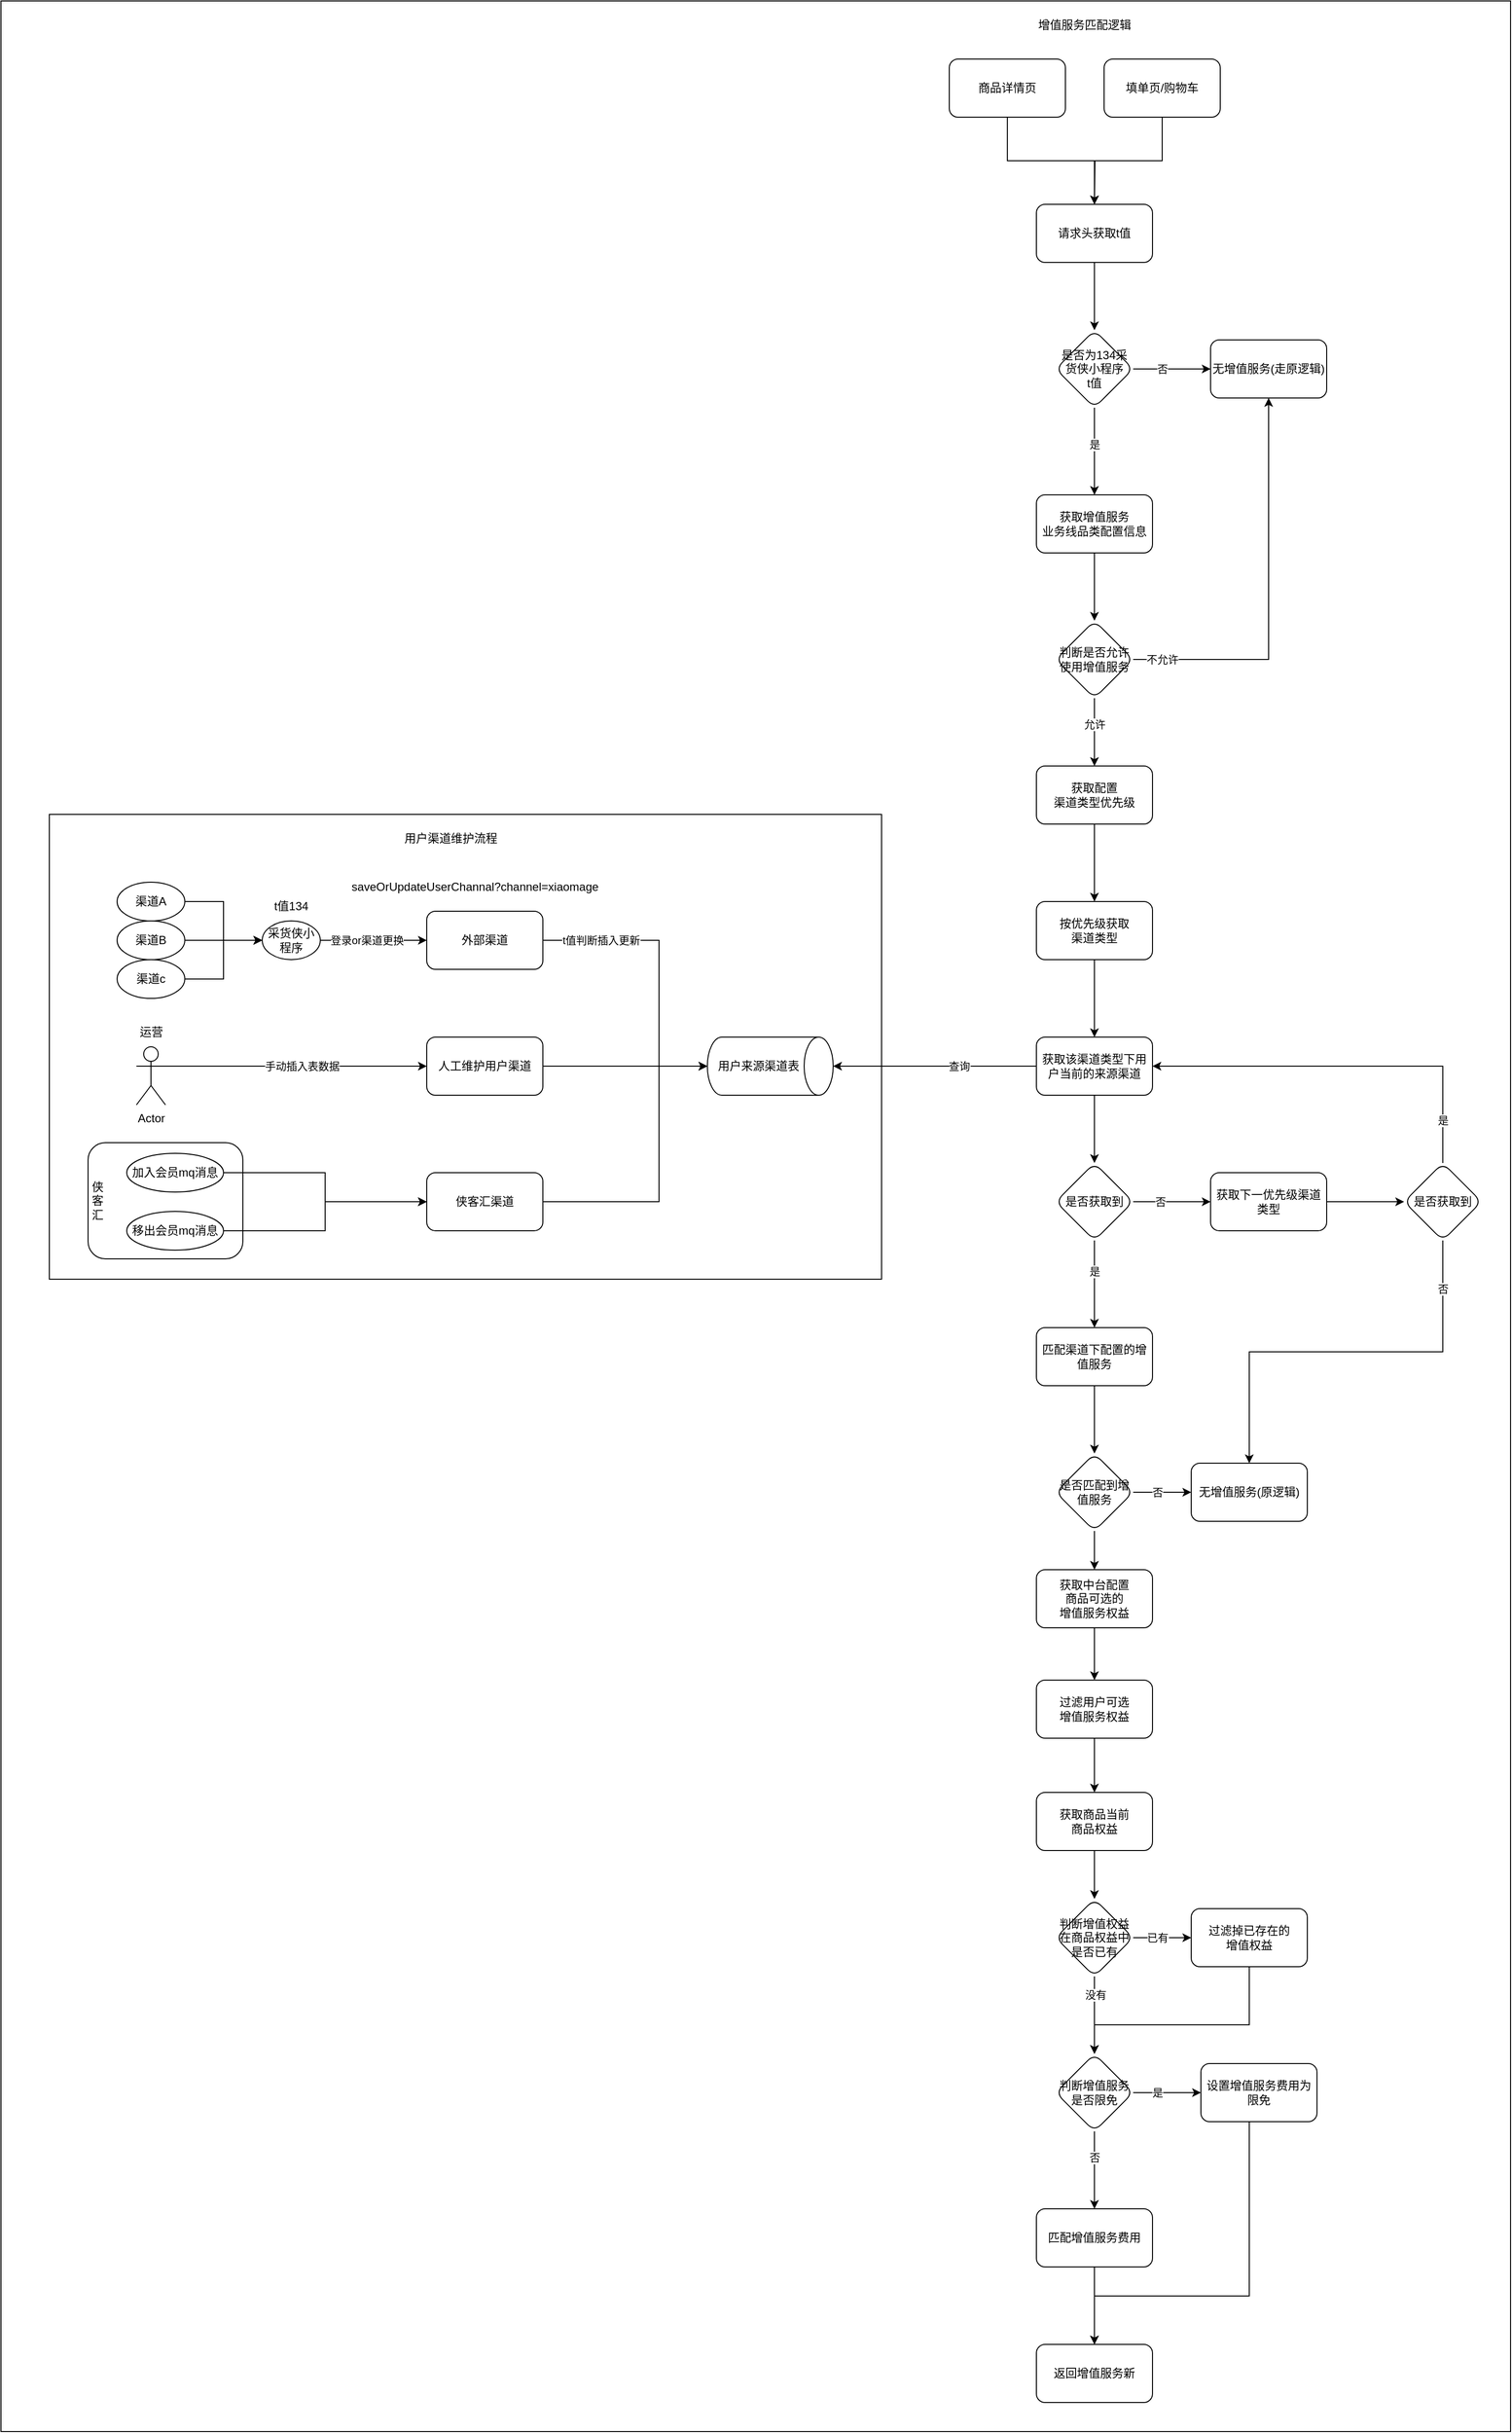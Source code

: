 <mxfile version="24.7.16" pages="6">
  <diagram name="第 1 页" id="3AgY2aNRfctnJvS1CVNh">
    <mxGraphModel dx="2501" dy="1915" grid="1" gridSize="10" guides="1" tooltips="1" connect="1" arrows="1" fold="1" page="1" pageScale="1" pageWidth="827" pageHeight="1169" math="0" shadow="0">
      <root>
        <mxCell id="0" />
        <mxCell id="1" parent="0" />
        <mxCell id="vKRomBowjHAejYxLfO7B-1" value="" style="rounded=0;whiteSpace=wrap;html=1;" parent="1" vertex="1">
          <mxGeometry x="-800" y="-40" width="1560" height="2510" as="geometry" />
        </mxCell>
        <mxCell id="splcTxUmeya46Ga6lUND-111" value="" style="rounded=0;whiteSpace=wrap;html=1;" parent="1" vertex="1">
          <mxGeometry x="-750" y="800" width="860" height="480" as="geometry" />
        </mxCell>
        <mxCell id="splcTxUmeya46Ga6lUND-107" value="" style="rounded=1;whiteSpace=wrap;html=1;" parent="1" vertex="1">
          <mxGeometry x="-710" y="1139" width="160" height="120" as="geometry" />
        </mxCell>
        <mxCell id="splcTxUmeya46Ga6lUND-1" value="增值服务匹配逻辑" style="text;html=1;align=center;verticalAlign=middle;whiteSpace=wrap;rounded=0;" parent="1" vertex="1">
          <mxGeometry x="260" y="-30" width="120" height="30" as="geometry" />
        </mxCell>
        <mxCell id="splcTxUmeya46Ga6lUND-4" value="" style="edgeStyle=orthogonalEdgeStyle;rounded=0;orthogonalLoop=1;jettySize=auto;html=1;" parent="1" source="splcTxUmeya46Ga6lUND-2" target="splcTxUmeya46Ga6lUND-3" edge="1">
          <mxGeometry relative="1" as="geometry" />
        </mxCell>
        <mxCell id="splcTxUmeya46Ga6lUND-2" value="请求头获取t值" style="rounded=1;whiteSpace=wrap;html=1;" parent="1" vertex="1">
          <mxGeometry x="270" y="170" width="120" height="60" as="geometry" />
        </mxCell>
        <mxCell id="splcTxUmeya46Ga6lUND-6" value="" style="edgeStyle=orthogonalEdgeStyle;rounded=0;orthogonalLoop=1;jettySize=auto;html=1;" parent="1" source="splcTxUmeya46Ga6lUND-3" target="splcTxUmeya46Ga6lUND-5" edge="1">
          <mxGeometry relative="1" as="geometry" />
        </mxCell>
        <mxCell id="splcTxUmeya46Ga6lUND-11" value="否" style="edgeLabel;html=1;align=center;verticalAlign=middle;resizable=0;points=[];" parent="splcTxUmeya46Ga6lUND-6" vertex="1" connectable="0">
          <mxGeometry x="-0.025" y="1" relative="1" as="geometry">
            <mxPoint x="-9" y="1" as="offset" />
          </mxGeometry>
        </mxCell>
        <mxCell id="splcTxUmeya46Ga6lUND-8" value="" style="edgeStyle=orthogonalEdgeStyle;rounded=0;orthogonalLoop=1;jettySize=auto;html=1;" parent="1" source="splcTxUmeya46Ga6lUND-3" target="splcTxUmeya46Ga6lUND-7" edge="1">
          <mxGeometry relative="1" as="geometry" />
        </mxCell>
        <mxCell id="splcTxUmeya46Ga6lUND-12" value="是" style="edgeLabel;html=1;align=center;verticalAlign=middle;resizable=0;points=[];" parent="splcTxUmeya46Ga6lUND-8" vertex="1" connectable="0">
          <mxGeometry x="-0.156" y="2" relative="1" as="geometry">
            <mxPoint x="-2" as="offset" />
          </mxGeometry>
        </mxCell>
        <mxCell id="splcTxUmeya46Ga6lUND-3" value="是否为134采货侠小程序&lt;div&gt;t值&lt;/div&gt;" style="rhombus;whiteSpace=wrap;html=1;rounded=1;" parent="1" vertex="1">
          <mxGeometry x="290" y="300" width="80" height="80" as="geometry" />
        </mxCell>
        <mxCell id="splcTxUmeya46Ga6lUND-5" value="无增值服务(走原逻辑)" style="whiteSpace=wrap;html=1;rounded=1;" parent="1" vertex="1">
          <mxGeometry x="450" y="310" width="120" height="60" as="geometry" />
        </mxCell>
        <mxCell id="splcTxUmeya46Ga6lUND-10" value="" style="edgeStyle=orthogonalEdgeStyle;rounded=0;orthogonalLoop=1;jettySize=auto;html=1;" parent="1" source="splcTxUmeya46Ga6lUND-7" target="splcTxUmeya46Ga6lUND-9" edge="1">
          <mxGeometry relative="1" as="geometry" />
        </mxCell>
        <mxCell id="splcTxUmeya46Ga6lUND-7" value="获取增值服务&lt;div&gt;业务线品类配置信息&lt;/div&gt;" style="whiteSpace=wrap;html=1;rounded=1;" parent="1" vertex="1">
          <mxGeometry x="270" y="470" width="120" height="60" as="geometry" />
        </mxCell>
        <mxCell id="splcTxUmeya46Ga6lUND-14" value="" style="edgeStyle=orthogonalEdgeStyle;rounded=0;orthogonalLoop=1;jettySize=auto;html=1;entryX=0.5;entryY=1;entryDx=0;entryDy=0;" parent="1" source="splcTxUmeya46Ga6lUND-9" target="splcTxUmeya46Ga6lUND-5" edge="1">
          <mxGeometry relative="1" as="geometry">
            <mxPoint x="430" y="640" as="targetPoint" />
          </mxGeometry>
        </mxCell>
        <mxCell id="splcTxUmeya46Ga6lUND-17" value="不允许" style="edgeLabel;html=1;align=center;verticalAlign=middle;resizable=0;points=[];" parent="splcTxUmeya46Ga6lUND-14" vertex="1" connectable="0">
          <mxGeometry x="-0.771" y="4" relative="1" as="geometry">
            <mxPoint x="-17" y="4" as="offset" />
          </mxGeometry>
        </mxCell>
        <mxCell id="splcTxUmeya46Ga6lUND-16" value="" style="edgeStyle=orthogonalEdgeStyle;rounded=0;orthogonalLoop=1;jettySize=auto;html=1;" parent="1" source="splcTxUmeya46Ga6lUND-9" target="splcTxUmeya46Ga6lUND-15" edge="1">
          <mxGeometry relative="1" as="geometry" />
        </mxCell>
        <mxCell id="splcTxUmeya46Ga6lUND-117" value="允许" style="edgeLabel;html=1;align=center;verticalAlign=middle;resizable=0;points=[];" parent="splcTxUmeya46Ga6lUND-16" vertex="1" connectable="0">
          <mxGeometry x="-0.229" y="-3" relative="1" as="geometry">
            <mxPoint x="3" as="offset" />
          </mxGeometry>
        </mxCell>
        <mxCell id="splcTxUmeya46Ga6lUND-9" value="判断是否允许使用增值服务" style="rhombus;whiteSpace=wrap;html=1;rounded=1;" parent="1" vertex="1">
          <mxGeometry x="290" y="600" width="80" height="80" as="geometry" />
        </mxCell>
        <mxCell id="splcTxUmeya46Ga6lUND-20" value="" style="edgeStyle=orthogonalEdgeStyle;rounded=0;orthogonalLoop=1;jettySize=auto;html=1;" parent="1" source="splcTxUmeya46Ga6lUND-15" target="splcTxUmeya46Ga6lUND-19" edge="1">
          <mxGeometry relative="1" as="geometry" />
        </mxCell>
        <mxCell id="splcTxUmeya46Ga6lUND-15" value="获取配置&lt;div&gt;渠道类型优先级&lt;/div&gt;" style="whiteSpace=wrap;html=1;rounded=1;" parent="1" vertex="1">
          <mxGeometry x="270" y="750" width="120" height="60" as="geometry" />
        </mxCell>
        <mxCell id="splcTxUmeya46Ga6lUND-22" value="" style="edgeStyle=orthogonalEdgeStyle;rounded=0;orthogonalLoop=1;jettySize=auto;html=1;" parent="1" source="splcTxUmeya46Ga6lUND-19" target="splcTxUmeya46Ga6lUND-21" edge="1">
          <mxGeometry relative="1" as="geometry" />
        </mxCell>
        <mxCell id="splcTxUmeya46Ga6lUND-19" value="按优先级获取&lt;div&gt;渠道类型&lt;/div&gt;" style="whiteSpace=wrap;html=1;rounded=1;" parent="1" vertex="1">
          <mxGeometry x="270" y="890" width="120" height="60" as="geometry" />
        </mxCell>
        <mxCell id="splcTxUmeya46Ga6lUND-24" value="" style="edgeStyle=orthogonalEdgeStyle;rounded=0;orthogonalLoop=1;jettySize=auto;html=1;" parent="1" source="splcTxUmeya46Ga6lUND-21" target="splcTxUmeya46Ga6lUND-23" edge="1">
          <mxGeometry relative="1" as="geometry" />
        </mxCell>
        <mxCell id="splcTxUmeya46Ga6lUND-21" value="获取该渠道类型下用户当前的来源渠道" style="whiteSpace=wrap;html=1;rounded=1;" parent="1" vertex="1">
          <mxGeometry x="270" y="1030" width="120" height="60" as="geometry" />
        </mxCell>
        <mxCell id="splcTxUmeya46Ga6lUND-26" value="" style="edgeStyle=orthogonalEdgeStyle;rounded=0;orthogonalLoop=1;jettySize=auto;html=1;" parent="1" source="splcTxUmeya46Ga6lUND-23" target="splcTxUmeya46Ga6lUND-25" edge="1">
          <mxGeometry relative="1" as="geometry" />
        </mxCell>
        <mxCell id="splcTxUmeya46Ga6lUND-39" value="否" style="edgeLabel;html=1;align=center;verticalAlign=middle;resizable=0;points=[];" parent="splcTxUmeya46Ga6lUND-26" vertex="1" connectable="0">
          <mxGeometry x="-0.233" y="-2" relative="1" as="geometry">
            <mxPoint x="-3" y="-2" as="offset" />
          </mxGeometry>
        </mxCell>
        <mxCell id="splcTxUmeya46Ga6lUND-29" value="" style="edgeStyle=orthogonalEdgeStyle;rounded=0;orthogonalLoop=1;jettySize=auto;html=1;" parent="1" source="splcTxUmeya46Ga6lUND-23" target="splcTxUmeya46Ga6lUND-28" edge="1">
          <mxGeometry relative="1" as="geometry" />
        </mxCell>
        <mxCell id="splcTxUmeya46Ga6lUND-40" value="是" style="edgeLabel;html=1;align=center;verticalAlign=middle;resizable=0;points=[];" parent="splcTxUmeya46Ga6lUND-29" vertex="1" connectable="0">
          <mxGeometry x="-0.289" relative="1" as="geometry">
            <mxPoint as="offset" />
          </mxGeometry>
        </mxCell>
        <mxCell id="splcTxUmeya46Ga6lUND-23" value="是否获取到" style="rhombus;whiteSpace=wrap;html=1;rounded=1;" parent="1" vertex="1">
          <mxGeometry x="290" y="1160" width="80" height="80" as="geometry" />
        </mxCell>
        <mxCell id="splcTxUmeya46Ga6lUND-71" value="" style="edgeStyle=orthogonalEdgeStyle;rounded=0;orthogonalLoop=1;jettySize=auto;html=1;" parent="1" source="splcTxUmeya46Ga6lUND-25" target="splcTxUmeya46Ga6lUND-70" edge="1">
          <mxGeometry relative="1" as="geometry" />
        </mxCell>
        <mxCell id="splcTxUmeya46Ga6lUND-25" value="获取下一优先级渠道类型" style="whiteSpace=wrap;html=1;rounded=1;" parent="1" vertex="1">
          <mxGeometry x="450" y="1170" width="120" height="60" as="geometry" />
        </mxCell>
        <mxCell id="splcTxUmeya46Ga6lUND-33" value="" style="edgeStyle=orthogonalEdgeStyle;rounded=0;orthogonalLoop=1;jettySize=auto;html=1;" parent="1" source="splcTxUmeya46Ga6lUND-28" target="splcTxUmeya46Ga6lUND-32" edge="1">
          <mxGeometry relative="1" as="geometry" />
        </mxCell>
        <mxCell id="splcTxUmeya46Ga6lUND-28" value="匹配渠道下配置的增值服务" style="whiteSpace=wrap;html=1;rounded=1;" parent="1" vertex="1">
          <mxGeometry x="270" y="1330" width="120" height="60" as="geometry" />
        </mxCell>
        <mxCell id="splcTxUmeya46Ga6lUND-36" value="" style="edgeStyle=orthogonalEdgeStyle;rounded=0;orthogonalLoop=1;jettySize=auto;html=1;" parent="1" source="splcTxUmeya46Ga6lUND-32" target="splcTxUmeya46Ga6lUND-35" edge="1">
          <mxGeometry relative="1" as="geometry" />
        </mxCell>
        <mxCell id="splcTxUmeya46Ga6lUND-41" value="否" style="edgeLabel;html=1;align=center;verticalAlign=middle;resizable=0;points=[];" parent="splcTxUmeya46Ga6lUND-36" vertex="1" connectable="0">
          <mxGeometry x="-0.067" relative="1" as="geometry">
            <mxPoint x="-3" as="offset" />
          </mxGeometry>
        </mxCell>
        <mxCell id="8Oh3HsnmJOhp6p4hlj3B-2" value="" style="edgeStyle=orthogonalEdgeStyle;rounded=0;orthogonalLoop=1;jettySize=auto;html=1;" edge="1" parent="1" source="splcTxUmeya46Ga6lUND-32" target="8Oh3HsnmJOhp6p4hlj3B-1">
          <mxGeometry relative="1" as="geometry" />
        </mxCell>
        <mxCell id="splcTxUmeya46Ga6lUND-32" value="是否匹配到增值服务" style="rhombus;whiteSpace=wrap;html=1;rounded=1;" parent="1" vertex="1">
          <mxGeometry x="290" y="1460" width="80" height="80" as="geometry" />
        </mxCell>
        <mxCell id="splcTxUmeya46Ga6lUND-35" value="无增值服务(原逻辑)" style="whiteSpace=wrap;html=1;rounded=1;" parent="1" vertex="1">
          <mxGeometry x="430" y="1470" width="120" height="60" as="geometry" />
        </mxCell>
        <mxCell id="splcTxUmeya46Ga6lUND-72" style="edgeStyle=orthogonalEdgeStyle;rounded=0;orthogonalLoop=1;jettySize=auto;html=1;exitX=0.5;exitY=0;exitDx=0;exitDy=0;entryX=1;entryY=0.5;entryDx=0;entryDy=0;" parent="1" source="splcTxUmeya46Ga6lUND-70" target="splcTxUmeya46Ga6lUND-21" edge="1">
          <mxGeometry relative="1" as="geometry" />
        </mxCell>
        <mxCell id="splcTxUmeya46Ga6lUND-74" value="是" style="edgeLabel;html=1;align=center;verticalAlign=middle;resizable=0;points=[];" parent="splcTxUmeya46Ga6lUND-72" vertex="1" connectable="0">
          <mxGeometry x="-0.78" y="1" relative="1" as="geometry">
            <mxPoint x="1" as="offset" />
          </mxGeometry>
        </mxCell>
        <mxCell id="splcTxUmeya46Ga6lUND-73" style="edgeStyle=orthogonalEdgeStyle;rounded=0;orthogonalLoop=1;jettySize=auto;html=1;exitX=0.5;exitY=1;exitDx=0;exitDy=0;entryX=0.5;entryY=0;entryDx=0;entryDy=0;" parent="1" source="splcTxUmeya46Ga6lUND-70" target="splcTxUmeya46Ga6lUND-35" edge="1">
          <mxGeometry relative="1" as="geometry" />
        </mxCell>
        <mxCell id="splcTxUmeya46Ga6lUND-75" value="否" style="edgeLabel;html=1;align=center;verticalAlign=middle;resizable=0;points=[];" parent="splcTxUmeya46Ga6lUND-73" vertex="1" connectable="0">
          <mxGeometry x="-0.744" relative="1" as="geometry">
            <mxPoint y="-5" as="offset" />
          </mxGeometry>
        </mxCell>
        <mxCell id="splcTxUmeya46Ga6lUND-70" value="是否获取到" style="rhombus;whiteSpace=wrap;html=1;rounded=1;" parent="1" vertex="1">
          <mxGeometry x="650" y="1160" width="80" height="80" as="geometry" />
        </mxCell>
        <mxCell id="splcTxUmeya46Ga6lUND-83" style="edgeStyle=orthogonalEdgeStyle;rounded=0;orthogonalLoop=1;jettySize=auto;html=1;exitX=1;exitY=0.5;exitDx=0;exitDy=0;" parent="1" source="splcTxUmeya46Ga6lUND-78" target="splcTxUmeya46Ga6lUND-81" edge="1">
          <mxGeometry relative="1" as="geometry" />
        </mxCell>
        <mxCell id="splcTxUmeya46Ga6lUND-78" value="人工维护用户渠道" style="rounded=1;whiteSpace=wrap;html=1;" parent="1" vertex="1">
          <mxGeometry x="-360" y="1030" width="120" height="60" as="geometry" />
        </mxCell>
        <mxCell id="splcTxUmeya46Ga6lUND-79" value="外部渠道" style="rounded=1;whiteSpace=wrap;html=1;" parent="1" vertex="1">
          <mxGeometry x="-360" y="900" width="120" height="60" as="geometry" />
        </mxCell>
        <mxCell id="splcTxUmeya46Ga6lUND-80" value="侠客汇渠道" style="rounded=1;whiteSpace=wrap;html=1;" parent="1" vertex="1">
          <mxGeometry x="-360" y="1170" width="120" height="60" as="geometry" />
        </mxCell>
        <mxCell id="splcTxUmeya46Ga6lUND-81" value="用户来源渠道表" style="shape=cylinder3;whiteSpace=wrap;html=1;boundedLbl=1;backgroundOutline=1;size=15;direction=south;" parent="1" vertex="1">
          <mxGeometry x="-70" y="1030" width="130" height="60" as="geometry" />
        </mxCell>
        <mxCell id="splcTxUmeya46Ga6lUND-82" style="edgeStyle=orthogonalEdgeStyle;rounded=0;orthogonalLoop=1;jettySize=auto;html=1;exitX=1;exitY=0.5;exitDx=0;exitDy=0;entryX=0.5;entryY=1;entryDx=0;entryDy=0;entryPerimeter=0;" parent="1" source="splcTxUmeya46Ga6lUND-79" target="splcTxUmeya46Ga6lUND-81" edge="1">
          <mxGeometry relative="1" as="geometry">
            <Array as="points">
              <mxPoint x="-120" y="930" />
              <mxPoint x="-120" y="1060" />
            </Array>
          </mxGeometry>
        </mxCell>
        <mxCell id="splcTxUmeya46Ga6lUND-109" value="t值判断插入更新" style="edgeLabel;html=1;align=center;verticalAlign=middle;resizable=0;points=[];" parent="splcTxUmeya46Ga6lUND-82" vertex="1" connectable="0">
          <mxGeometry x="-0.733" relative="1" as="geometry">
            <mxPoint x="20" as="offset" />
          </mxGeometry>
        </mxCell>
        <mxCell id="splcTxUmeya46Ga6lUND-84" style="edgeStyle=orthogonalEdgeStyle;rounded=0;orthogonalLoop=1;jettySize=auto;html=1;exitX=1;exitY=0.5;exitDx=0;exitDy=0;entryX=0.5;entryY=1;entryDx=0;entryDy=0;entryPerimeter=0;" parent="1" source="splcTxUmeya46Ga6lUND-80" target="splcTxUmeya46Ga6lUND-81" edge="1">
          <mxGeometry relative="1" as="geometry">
            <Array as="points">
              <mxPoint x="-120" y="1200" />
              <mxPoint x="-120" y="1060" />
            </Array>
          </mxGeometry>
        </mxCell>
        <mxCell id="splcTxUmeya46Ga6lUND-87" value="saveOrUpdateUserChannal?channel=xiaomage" style="text;html=1;align=center;verticalAlign=middle;whiteSpace=wrap;rounded=0;" parent="1" vertex="1">
          <mxGeometry x="-450" y="860" width="280" height="30" as="geometry" />
        </mxCell>
        <mxCell id="splcTxUmeya46Ga6lUND-90" style="edgeStyle=orthogonalEdgeStyle;rounded=0;orthogonalLoop=1;jettySize=auto;html=1;exitX=1;exitY=0.5;exitDx=0;exitDy=0;entryX=0;entryY=0.5;entryDx=0;entryDy=0;" parent="1" source="splcTxUmeya46Ga6lUND-89" target="splcTxUmeya46Ga6lUND-79" edge="1">
          <mxGeometry relative="1" as="geometry" />
        </mxCell>
        <mxCell id="splcTxUmeya46Ga6lUND-102" value="登录or渠道更换" style="edgeLabel;html=1;align=center;verticalAlign=middle;resizable=0;points=[];" parent="splcTxUmeya46Ga6lUND-90" vertex="1" connectable="0">
          <mxGeometry x="-0.2" y="2" relative="1" as="geometry">
            <mxPoint x="4" y="2" as="offset" />
          </mxGeometry>
        </mxCell>
        <mxCell id="splcTxUmeya46Ga6lUND-89" value="采货侠小程序" style="ellipse;whiteSpace=wrap;html=1;" parent="1" vertex="1">
          <mxGeometry x="-530" y="910" width="60" height="40" as="geometry" />
        </mxCell>
        <mxCell id="splcTxUmeya46Ga6lUND-94" style="edgeStyle=orthogonalEdgeStyle;rounded=0;orthogonalLoop=1;jettySize=auto;html=1;exitX=1;exitY=0.5;exitDx=0;exitDy=0;entryX=0;entryY=0.5;entryDx=0;entryDy=0;" parent="1" source="splcTxUmeya46Ga6lUND-91" target="splcTxUmeya46Ga6lUND-89" edge="1">
          <mxGeometry relative="1" as="geometry">
            <Array as="points">
              <mxPoint x="-570" y="890" />
              <mxPoint x="-570" y="930" />
            </Array>
          </mxGeometry>
        </mxCell>
        <mxCell id="splcTxUmeya46Ga6lUND-91" value="渠道A" style="ellipse;whiteSpace=wrap;html=1;" parent="1" vertex="1">
          <mxGeometry x="-680" y="870" width="70" height="40" as="geometry" />
        </mxCell>
        <mxCell id="splcTxUmeya46Ga6lUND-95" style="edgeStyle=orthogonalEdgeStyle;rounded=0;orthogonalLoop=1;jettySize=auto;html=1;exitX=1;exitY=0.5;exitDx=0;exitDy=0;entryX=0;entryY=0.5;entryDx=0;entryDy=0;" parent="1" source="splcTxUmeya46Ga6lUND-92" target="splcTxUmeya46Ga6lUND-89" edge="1">
          <mxGeometry relative="1" as="geometry" />
        </mxCell>
        <mxCell id="splcTxUmeya46Ga6lUND-92" value="渠道B" style="ellipse;whiteSpace=wrap;html=1;" parent="1" vertex="1">
          <mxGeometry x="-680" y="910" width="70" height="40" as="geometry" />
        </mxCell>
        <mxCell id="splcTxUmeya46Ga6lUND-96" style="edgeStyle=orthogonalEdgeStyle;rounded=0;orthogonalLoop=1;jettySize=auto;html=1;exitX=1;exitY=0.5;exitDx=0;exitDy=0;entryX=0;entryY=0.5;entryDx=0;entryDy=0;" parent="1" source="splcTxUmeya46Ga6lUND-93" target="splcTxUmeya46Ga6lUND-89" edge="1">
          <mxGeometry relative="1" as="geometry">
            <Array as="points">
              <mxPoint x="-570" y="970" />
              <mxPoint x="-570" y="930" />
            </Array>
          </mxGeometry>
        </mxCell>
        <mxCell id="splcTxUmeya46Ga6lUND-93" value="渠道c" style="ellipse;whiteSpace=wrap;html=1;" parent="1" vertex="1">
          <mxGeometry x="-680" y="950" width="70" height="40" as="geometry" />
        </mxCell>
        <mxCell id="splcTxUmeya46Ga6lUND-100" style="edgeStyle=orthogonalEdgeStyle;rounded=0;orthogonalLoop=1;jettySize=auto;html=1;exitX=1;exitY=0.333;exitDx=0;exitDy=0;exitPerimeter=0;entryX=0;entryY=0.5;entryDx=0;entryDy=0;" parent="1" source="splcTxUmeya46Ga6lUND-97" target="splcTxUmeya46Ga6lUND-78" edge="1">
          <mxGeometry relative="1" as="geometry" />
        </mxCell>
        <mxCell id="splcTxUmeya46Ga6lUND-101" value="手动插入表数据" style="edgeLabel;html=1;align=center;verticalAlign=middle;resizable=0;points=[];" parent="splcTxUmeya46Ga6lUND-100" vertex="1" connectable="0">
          <mxGeometry x="-0.11" y="1" relative="1" as="geometry">
            <mxPoint x="21" y="1" as="offset" />
          </mxGeometry>
        </mxCell>
        <mxCell id="splcTxUmeya46Ga6lUND-97" value="Actor" style="shape=umlActor;verticalLabelPosition=bottom;verticalAlign=top;html=1;outlineConnect=0;" parent="1" vertex="1">
          <mxGeometry x="-660" y="1040" width="30" height="60" as="geometry" />
        </mxCell>
        <mxCell id="splcTxUmeya46Ga6lUND-99" value="运营" style="text;html=1;align=center;verticalAlign=middle;resizable=0;points=[];autosize=1;strokeColor=none;fillColor=none;" parent="1" vertex="1">
          <mxGeometry x="-670" y="1010" width="50" height="30" as="geometry" />
        </mxCell>
        <mxCell id="splcTxUmeya46Ga6lUND-105" style="edgeStyle=orthogonalEdgeStyle;rounded=0;orthogonalLoop=1;jettySize=auto;html=1;exitX=1;exitY=0.5;exitDx=0;exitDy=0;entryX=0;entryY=0.5;entryDx=0;entryDy=0;" parent="1" source="splcTxUmeya46Ga6lUND-103" target="splcTxUmeya46Ga6lUND-80" edge="1">
          <mxGeometry relative="1" as="geometry" />
        </mxCell>
        <mxCell id="splcTxUmeya46Ga6lUND-103" value="加入会员mq消息" style="ellipse;whiteSpace=wrap;html=1;" parent="1" vertex="1">
          <mxGeometry x="-670" y="1150" width="100" height="40" as="geometry" />
        </mxCell>
        <mxCell id="splcTxUmeya46Ga6lUND-106" style="edgeStyle=orthogonalEdgeStyle;rounded=0;orthogonalLoop=1;jettySize=auto;html=1;exitX=1;exitY=0.5;exitDx=0;exitDy=0;" parent="1" source="splcTxUmeya46Ga6lUND-104" target="splcTxUmeya46Ga6lUND-80" edge="1">
          <mxGeometry relative="1" as="geometry" />
        </mxCell>
        <mxCell id="splcTxUmeya46Ga6lUND-104" value="移出会员mq消息" style="ellipse;whiteSpace=wrap;html=1;" parent="1" vertex="1">
          <mxGeometry x="-670" y="1210" width="100" height="40" as="geometry" />
        </mxCell>
        <mxCell id="splcTxUmeya46Ga6lUND-108" value="侠&lt;div&gt;客&lt;/div&gt;&lt;div&gt;汇&lt;/div&gt;" style="text;html=1;align=center;verticalAlign=middle;whiteSpace=wrap;rounded=0;" parent="1" vertex="1">
          <mxGeometry x="-730" y="1184" width="60" height="30" as="geometry" />
        </mxCell>
        <mxCell id="splcTxUmeya46Ga6lUND-110" value="t值134" style="text;html=1;align=center;verticalAlign=middle;whiteSpace=wrap;rounded=0;" parent="1" vertex="1">
          <mxGeometry x="-530" y="880" width="60" height="30" as="geometry" />
        </mxCell>
        <mxCell id="splcTxUmeya46Ga6lUND-112" value="用户渠道维护流程" style="text;html=1;align=center;verticalAlign=middle;whiteSpace=wrap;rounded=0;" parent="1" vertex="1">
          <mxGeometry x="-390" y="810" width="110" height="30" as="geometry" />
        </mxCell>
        <mxCell id="splcTxUmeya46Ga6lUND-115" style="edgeStyle=orthogonalEdgeStyle;rounded=0;orthogonalLoop=1;jettySize=auto;html=1;exitX=0.5;exitY=1;exitDx=0;exitDy=0;entryX=0.5;entryY=0;entryDx=0;entryDy=0;" parent="1" source="splcTxUmeya46Ga6lUND-113" target="splcTxUmeya46Ga6lUND-2" edge="1">
          <mxGeometry relative="1" as="geometry" />
        </mxCell>
        <mxCell id="splcTxUmeya46Ga6lUND-113" value="商品详情页" style="rounded=1;whiteSpace=wrap;html=1;" parent="1" vertex="1">
          <mxGeometry x="180" y="20" width="120" height="60" as="geometry" />
        </mxCell>
        <mxCell id="splcTxUmeya46Ga6lUND-116" style="edgeStyle=orthogonalEdgeStyle;rounded=0;orthogonalLoop=1;jettySize=auto;html=1;exitX=0.5;exitY=1;exitDx=0;exitDy=0;" parent="1" source="splcTxUmeya46Ga6lUND-114" edge="1">
          <mxGeometry relative="1" as="geometry">
            <mxPoint x="330" y="170" as="targetPoint" />
          </mxGeometry>
        </mxCell>
        <mxCell id="splcTxUmeya46Ga6lUND-114" value="填单页/购物车" style="rounded=1;whiteSpace=wrap;html=1;" parent="1" vertex="1">
          <mxGeometry x="340" y="20" width="120" height="60" as="geometry" />
        </mxCell>
        <mxCell id="splcTxUmeya46Ga6lUND-121" value="" style="edgeStyle=orthogonalEdgeStyle;rounded=0;orthogonalLoop=1;jettySize=auto;html=1;" parent="1" source="splcTxUmeya46Ga6lUND-118" target="splcTxUmeya46Ga6lUND-120" edge="1">
          <mxGeometry relative="1" as="geometry" />
        </mxCell>
        <mxCell id="splcTxUmeya46Ga6lUND-118" value="获取商品当前&lt;div&gt;商品权益&lt;/div&gt;" style="whiteSpace=wrap;html=1;rounded=1;" parent="1" vertex="1">
          <mxGeometry x="270" y="1810" width="120" height="60" as="geometry" />
        </mxCell>
        <mxCell id="splcTxUmeya46Ga6lUND-123" value="" style="edgeStyle=orthogonalEdgeStyle;rounded=0;orthogonalLoop=1;jettySize=auto;html=1;" parent="1" source="splcTxUmeya46Ga6lUND-120" target="splcTxUmeya46Ga6lUND-122" edge="1">
          <mxGeometry relative="1" as="geometry" />
        </mxCell>
        <mxCell id="splcTxUmeya46Ga6lUND-131" value="已有" style="edgeLabel;html=1;align=center;verticalAlign=middle;resizable=0;points=[];" parent="splcTxUmeya46Ga6lUND-123" vertex="1" connectable="0">
          <mxGeometry x="-0.033" y="1" relative="1" as="geometry">
            <mxPoint x="-4" y="1" as="offset" />
          </mxGeometry>
        </mxCell>
        <mxCell id="splcTxUmeya46Ga6lUND-129" value="" style="edgeStyle=orthogonalEdgeStyle;rounded=0;orthogonalLoop=1;jettySize=auto;html=1;" parent="1" source="splcTxUmeya46Ga6lUND-120" target="splcTxUmeya46Ga6lUND-128" edge="1">
          <mxGeometry relative="1" as="geometry" />
        </mxCell>
        <mxCell id="splcTxUmeya46Ga6lUND-132" value="没有" style="edgeLabel;html=1;align=center;verticalAlign=middle;resizable=0;points=[];" parent="splcTxUmeya46Ga6lUND-129" vertex="1" connectable="0">
          <mxGeometry x="-0.525" y="1" relative="1" as="geometry">
            <mxPoint as="offset" />
          </mxGeometry>
        </mxCell>
        <mxCell id="8Oh3HsnmJOhp6p4hlj3B-7" style="edgeStyle=orthogonalEdgeStyle;rounded=0;orthogonalLoop=1;jettySize=auto;html=1;exitX=0.5;exitY=1;exitDx=0;exitDy=0;" edge="1" parent="1" source="splcTxUmeya46Ga6lUND-122" target="splcTxUmeya46Ga6lUND-128">
          <mxGeometry relative="1" as="geometry">
            <Array as="points">
              <mxPoint x="490" y="2050" />
              <mxPoint x="330" y="2050" />
            </Array>
          </mxGeometry>
        </mxCell>
        <mxCell id="splcTxUmeya46Ga6lUND-122" value="过滤掉已存在的&lt;div&gt;增值权益&lt;/div&gt;" style="whiteSpace=wrap;html=1;rounded=1;" parent="1" vertex="1">
          <mxGeometry x="430" y="1930" width="120" height="60" as="geometry" />
        </mxCell>
        <mxCell id="splcTxUmeya46Ga6lUND-134" value="" style="edgeStyle=orthogonalEdgeStyle;rounded=0;orthogonalLoop=1;jettySize=auto;html=1;" parent="1" source="splcTxUmeya46Ga6lUND-128" target="splcTxUmeya46Ga6lUND-133" edge="1">
          <mxGeometry relative="1" as="geometry" />
        </mxCell>
        <mxCell id="splcTxUmeya46Ga6lUND-140" value="是" style="edgeLabel;html=1;align=center;verticalAlign=middle;resizable=0;points=[];" parent="splcTxUmeya46Ga6lUND-134" vertex="1" connectable="0">
          <mxGeometry x="-0.133" y="-1" relative="1" as="geometry">
            <mxPoint x="-6" y="-1" as="offset" />
          </mxGeometry>
        </mxCell>
        <mxCell id="splcTxUmeya46Ga6lUND-136" value="" style="edgeStyle=orthogonalEdgeStyle;rounded=0;orthogonalLoop=1;jettySize=auto;html=1;" parent="1" source="splcTxUmeya46Ga6lUND-128" target="splcTxUmeya46Ga6lUND-135" edge="1">
          <mxGeometry relative="1" as="geometry" />
        </mxCell>
        <mxCell id="splcTxUmeya46Ga6lUND-141" value="否" style="edgeLabel;html=1;align=center;verticalAlign=middle;resizable=0;points=[];" parent="splcTxUmeya46Ga6lUND-136" vertex="1" connectable="0">
          <mxGeometry x="-0.367" y="1" relative="1" as="geometry">
            <mxPoint x="-1" y="1" as="offset" />
          </mxGeometry>
        </mxCell>
        <mxCell id="splcTxUmeya46Ga6lUND-128" value="判断增值服务是否限免" style="rhombus;whiteSpace=wrap;html=1;rounded=1;" parent="1" vertex="1">
          <mxGeometry x="290" y="2080" width="80" height="80" as="geometry" />
        </mxCell>
        <mxCell id="splcTxUmeya46Ga6lUND-139" style="edgeStyle=orthogonalEdgeStyle;rounded=0;orthogonalLoop=1;jettySize=auto;html=1;exitX=0.5;exitY=1;exitDx=0;exitDy=0;" parent="1" source="splcTxUmeya46Ga6lUND-133" target="splcTxUmeya46Ga6lUND-137" edge="1">
          <mxGeometry relative="1" as="geometry">
            <Array as="points">
              <mxPoint x="490" y="2330" />
              <mxPoint x="330" y="2330" />
            </Array>
          </mxGeometry>
        </mxCell>
        <mxCell id="splcTxUmeya46Ga6lUND-133" value="设置增值服务费用为限免" style="whiteSpace=wrap;html=1;rounded=1;" parent="1" vertex="1">
          <mxGeometry x="440" y="2090" width="120" height="60" as="geometry" />
        </mxCell>
        <mxCell id="splcTxUmeya46Ga6lUND-138" value="" style="edgeStyle=orthogonalEdgeStyle;rounded=0;orthogonalLoop=1;jettySize=auto;html=1;" parent="1" source="splcTxUmeya46Ga6lUND-135" target="splcTxUmeya46Ga6lUND-137" edge="1">
          <mxGeometry relative="1" as="geometry" />
        </mxCell>
        <mxCell id="splcTxUmeya46Ga6lUND-135" value="匹配增值服务费用" style="whiteSpace=wrap;html=1;rounded=1;" parent="1" vertex="1">
          <mxGeometry x="270" y="2240" width="120" height="60" as="geometry" />
        </mxCell>
        <mxCell id="splcTxUmeya46Ga6lUND-137" value="返回增值服务新" style="whiteSpace=wrap;html=1;rounded=1;" parent="1" vertex="1">
          <mxGeometry x="270" y="2380" width="120" height="60" as="geometry" />
        </mxCell>
        <mxCell id="splcTxUmeya46Ga6lUND-142" style="edgeStyle=orthogonalEdgeStyle;rounded=0;orthogonalLoop=1;jettySize=auto;html=1;exitX=0;exitY=0.5;exitDx=0;exitDy=0;entryX=0.5;entryY=0;entryDx=0;entryDy=0;entryPerimeter=0;" parent="1" source="splcTxUmeya46Ga6lUND-21" target="splcTxUmeya46Ga6lUND-81" edge="1">
          <mxGeometry relative="1" as="geometry" />
        </mxCell>
        <mxCell id="splcTxUmeya46Ga6lUND-143" value="查询" style="edgeLabel;html=1;align=center;verticalAlign=middle;resizable=0;points=[];" parent="splcTxUmeya46Ga6lUND-142" vertex="1" connectable="0">
          <mxGeometry x="0.198" y="1" relative="1" as="geometry">
            <mxPoint x="46" y="-1" as="offset" />
          </mxGeometry>
        </mxCell>
        <mxCell id="8Oh3HsnmJOhp6p4hlj3B-5" value="" style="edgeStyle=orthogonalEdgeStyle;rounded=0;orthogonalLoop=1;jettySize=auto;html=1;" edge="1" parent="1" source="8Oh3HsnmJOhp6p4hlj3B-1" target="8Oh3HsnmJOhp6p4hlj3B-4">
          <mxGeometry relative="1" as="geometry" />
        </mxCell>
        <mxCell id="8Oh3HsnmJOhp6p4hlj3B-1" value="获取中台配置&lt;div&gt;商品可选的&lt;/div&gt;&lt;div&gt;增值服务权益&lt;/div&gt;" style="whiteSpace=wrap;html=1;rounded=1;" vertex="1" parent="1">
          <mxGeometry x="270" y="1580" width="120" height="60" as="geometry" />
        </mxCell>
        <mxCell id="splcTxUmeya46Ga6lUND-120" value="判断增值权益在商品权益中是否已有" style="rhombus;whiteSpace=wrap;html=1;rounded=1;" parent="1" vertex="1">
          <mxGeometry x="290" y="1920" width="80" height="80" as="geometry" />
        </mxCell>
        <mxCell id="8Oh3HsnmJOhp6p4hlj3B-6" style="edgeStyle=orthogonalEdgeStyle;rounded=0;orthogonalLoop=1;jettySize=auto;html=1;exitX=0.5;exitY=1;exitDx=0;exitDy=0;entryX=0.5;entryY=0;entryDx=0;entryDy=0;" edge="1" parent="1" source="8Oh3HsnmJOhp6p4hlj3B-4" target="splcTxUmeya46Ga6lUND-118">
          <mxGeometry relative="1" as="geometry" />
        </mxCell>
        <mxCell id="8Oh3HsnmJOhp6p4hlj3B-4" value="过滤用户可选&lt;div&gt;增值服务权益&lt;/div&gt;" style="whiteSpace=wrap;html=1;rounded=1;" vertex="1" parent="1">
          <mxGeometry x="270" y="1694" width="120" height="60" as="geometry" />
        </mxCell>
      </root>
    </mxGraphModel>
  </diagram>
  <diagram id="c15cvxs0f-Le5DwFwl7g" name="第 2 页">
    <mxGraphModel dx="2391" dy="1066" grid="1" gridSize="10" guides="1" tooltips="1" connect="1" arrows="1" fold="1" page="1" pageScale="1" pageWidth="827" pageHeight="1169" math="0" shadow="0">
      <root>
        <mxCell id="0" />
        <mxCell id="1" parent="0" />
        <mxCell id="mME1J35W-kSjtrlV8VA9-1" value="创建订单流程" style="swimlane;childLayout=stackLayout;resizeParent=1;resizeParentMax=0;startSize=20;html=1;" vertex="1" parent="1">
          <mxGeometry x="890" y="70" width="960" height="560" as="geometry" />
        </mxCell>
        <mxCell id="mME1J35W-kSjtrlV8VA9-2" value="前端用户操作" style="swimlane;startSize=20;html=1;" vertex="1" parent="mME1J35W-kSjtrlV8VA9-1">
          <mxGeometry y="20" width="210" height="540" as="geometry" />
        </mxCell>
        <mxCell id="mME1J35W-kSjtrlV8VA9-3" value="用户选择增值服务项" style="whiteSpace=wrap;html=1;rounded=1;" vertex="1" parent="mME1J35W-kSjtrlV8VA9-2">
          <mxGeometry x="45" y="40" width="120" height="60" as="geometry" />
        </mxCell>
        <mxCell id="mME1J35W-kSjtrlV8VA9-4" value="采货侠卖场服务" style="swimlane;startSize=20;html=1;" vertex="1" parent="mME1J35W-kSjtrlV8VA9-1">
          <mxGeometry x="210" y="20" width="210" height="540" as="geometry" />
        </mxCell>
        <mxCell id="mME1J35W-kSjtrlV8VA9-5" value="创建订单流程" style="rounded=1;whiteSpace=wrap;html=1;" vertex="1" parent="mME1J35W-kSjtrlV8VA9-4">
          <mxGeometry x="50" y="40" width="120" height="60" as="geometry" />
        </mxCell>
        <mxCell id="mME1J35W-kSjtrlV8VA9-6" value="调用订单中台&lt;div&gt;创建订单接口&lt;br&gt;（参数传入增值服务项id）&lt;/div&gt;" style="whiteSpace=wrap;html=1;rounded=1;" vertex="1" parent="mME1J35W-kSjtrlV8VA9-4">
          <mxGeometry x="50" y="160" width="120" height="60" as="geometry" />
        </mxCell>
        <mxCell id="mME1J35W-kSjtrlV8VA9-7" value="" style="edgeStyle=orthogonalEdgeStyle;rounded=0;orthogonalLoop=1;jettySize=auto;html=1;" edge="1" parent="mME1J35W-kSjtrlV8VA9-4" source="mME1J35W-kSjtrlV8VA9-5" target="mME1J35W-kSjtrlV8VA9-6">
          <mxGeometry relative="1" as="geometry" />
        </mxCell>
        <mxCell id="mME1J35W-kSjtrlV8VA9-8" value="创建成功" style="whiteSpace=wrap;html=1;rounded=1;" vertex="1" parent="mME1J35W-kSjtrlV8VA9-4">
          <mxGeometry x="45" y="420" width="120" height="60" as="geometry" />
        </mxCell>
        <mxCell id="mME1J35W-kSjtrlV8VA9-9" value="订单中台服务" style="swimlane;startSize=20;html=1;" vertex="1" parent="mME1J35W-kSjtrlV8VA9-1">
          <mxGeometry x="420" y="20" width="280" height="540" as="geometry" />
        </mxCell>
        <mxCell id="mME1J35W-kSjtrlV8VA9-10" value="" style="edgeStyle=orthogonalEdgeStyle;rounded=0;orthogonalLoop=1;jettySize=auto;html=1;" edge="1" parent="mME1J35W-kSjtrlV8VA9-9" source="mME1J35W-kSjtrlV8VA9-11" target="mME1J35W-kSjtrlV8VA9-12">
          <mxGeometry relative="1" as="geometry" />
        </mxCell>
        <mxCell id="mME1J35W-kSjtrlV8VA9-11" value="创建订单" style="whiteSpace=wrap;html=1;rounded=1;" vertex="1" parent="mME1J35W-kSjtrlV8VA9-9">
          <mxGeometry x="70" y="160" width="120" height="60" as="geometry" />
        </mxCell>
        <mxCell id="mME1J35W-kSjtrlV8VA9-12" value="获取增值服务费&lt;div&gt;(透传增值服务费id)&lt;/div&gt;" style="whiteSpace=wrap;html=1;rounded=1;" vertex="1" parent="mME1J35W-kSjtrlV8VA9-9">
          <mxGeometry x="70" y="300" width="120" height="60" as="geometry" />
        </mxCell>
        <mxCell id="mME1J35W-kSjtrlV8VA9-13" value="创建成功&lt;div&gt;(将增值服务费项记录到订单上)&lt;/div&gt;" style="whiteSpace=wrap;html=1;rounded=1;" vertex="1" parent="mME1J35W-kSjtrlV8VA9-9">
          <mxGeometry x="70" y="420" width="120" height="60" as="geometry" />
        </mxCell>
        <mxCell id="mME1J35W-kSjtrlV8VA9-14" style="edgeStyle=orthogonalEdgeStyle;rounded=0;orthogonalLoop=1;jettySize=auto;html=1;exitX=1;exitY=0.5;exitDx=0;exitDy=0;" edge="1" parent="mME1J35W-kSjtrlV8VA9-1" source="mME1J35W-kSjtrlV8VA9-3" target="mME1J35W-kSjtrlV8VA9-5">
          <mxGeometry relative="1" as="geometry" />
        </mxCell>
        <mxCell id="mME1J35W-kSjtrlV8VA9-15" value="" style="edgeStyle=orthogonalEdgeStyle;rounded=0;orthogonalLoop=1;jettySize=auto;html=1;" edge="1" parent="mME1J35W-kSjtrlV8VA9-1" source="mME1J35W-kSjtrlV8VA9-6" target="mME1J35W-kSjtrlV8VA9-11">
          <mxGeometry relative="1" as="geometry" />
        </mxCell>
        <mxCell id="mME1J35W-kSjtrlV8VA9-16" value="" style="edgeStyle=orthogonalEdgeStyle;rounded=0;orthogonalLoop=1;jettySize=auto;html=1;" edge="1" parent="mME1J35W-kSjtrlV8VA9-1" source="mME1J35W-kSjtrlV8VA9-12" target="mME1J35W-kSjtrlV8VA9-18">
          <mxGeometry relative="1" as="geometry" />
        </mxCell>
        <mxCell id="mME1J35W-kSjtrlV8VA9-17" value="采货侠抽佣服务" style="swimlane;startSize=20;html=1;" vertex="1" parent="mME1J35W-kSjtrlV8VA9-1">
          <mxGeometry x="700" y="20" width="260" height="540" as="geometry" />
        </mxCell>
        <mxCell id="mME1J35W-kSjtrlV8VA9-18" value="匹配计算&lt;div&gt;增值服务费用&lt;/div&gt;" style="whiteSpace=wrap;html=1;rounded=1;" vertex="1" parent="mME1J35W-kSjtrlV8VA9-17">
          <mxGeometry x="90" y="300" width="120" height="60" as="geometry" />
        </mxCell>
        <mxCell id="mME1J35W-kSjtrlV8VA9-19" style="edgeStyle=orthogonalEdgeStyle;rounded=0;orthogonalLoop=1;jettySize=auto;html=1;exitX=0.5;exitY=1;exitDx=0;exitDy=0;entryX=0.5;entryY=0;entryDx=0;entryDy=0;" edge="1" parent="mME1J35W-kSjtrlV8VA9-1" source="mME1J35W-kSjtrlV8VA9-18" target="mME1J35W-kSjtrlV8VA9-13">
          <mxGeometry relative="1" as="geometry" />
        </mxCell>
        <mxCell id="mME1J35W-kSjtrlV8VA9-20" value="" style="edgeStyle=orthogonalEdgeStyle;rounded=0;orthogonalLoop=1;jettySize=auto;html=1;" edge="1" parent="mME1J35W-kSjtrlV8VA9-1" source="mME1J35W-kSjtrlV8VA9-13" target="mME1J35W-kSjtrlV8VA9-8">
          <mxGeometry relative="1" as="geometry" />
        </mxCell>
        <mxCell id="mME1J35W-kSjtrlV8VA9-21" style="edgeStyle=orthogonalEdgeStyle;rounded=0;orthogonalLoop=1;jettySize=auto;html=1;exitX=0.9;exitY=0.5;exitDx=0;exitDy=0;exitPerimeter=0;entryX=0;entryY=0.5;entryDx=0;entryDy=0;" edge="1" parent="1" source="mME1J35W-kSjtrlV8VA9-22" target="mME1J35W-kSjtrlV8VA9-3">
          <mxGeometry relative="1" as="geometry" />
        </mxCell>
        <mxCell id="mME1J35W-kSjtrlV8VA9-22" value="" style="shape=actor;whiteSpace=wrap;html=1;" vertex="1" parent="1">
          <mxGeometry x="810" y="130" width="40" height="60" as="geometry" />
        </mxCell>
        <mxCell id="mME1J35W-kSjtrlV8VA9-23" value="用户" style="text;html=1;align=center;verticalAlign=middle;whiteSpace=wrap;rounded=0;" vertex="1" parent="1">
          <mxGeometry x="800" y="100" width="60" height="30" as="geometry" />
        </mxCell>
      </root>
    </mxGraphModel>
  </diagram>
  <diagram id="trDahyKuJc54nlh6xXGQ" name="第 3 页">
    <mxGraphModel dx="20" dy="746" grid="1" gridSize="10" guides="1" tooltips="1" connect="1" arrows="1" fold="1" page="1" pageScale="1" pageWidth="827" pageHeight="1169" math="0" shadow="0">
      <root>
        <mxCell id="0" />
        <mxCell id="1" parent="0" />
        <mxCell id="3OBKjoqbPT8IsfSG5Xtf-1" value="" style="edgeStyle=orthogonalEdgeStyle;rounded=0;orthogonalLoop=1;jettySize=auto;html=1;" edge="1" parent="1" source="3OBKjoqbPT8IsfSG5Xtf-2" target="3OBKjoqbPT8IsfSG5Xtf-3">
          <mxGeometry relative="1" as="geometry" />
        </mxCell>
        <mxCell id="3OBKjoqbPT8IsfSG5Xtf-2" value="订单列表及卡片展示" style="rounded=1;whiteSpace=wrap;html=1;" vertex="1" parent="1">
          <mxGeometry x="2260" y="70" width="120" height="60" as="geometry" />
        </mxCell>
        <mxCell id="3OBKjoqbPT8IsfSG5Xtf-3" value="取订单上的增值服务项信息及费用信息展示" style="whiteSpace=wrap;html=1;rounded=1;" vertex="1" parent="1">
          <mxGeometry x="2260" y="210" width="120" height="60" as="geometry" />
        </mxCell>
      </root>
    </mxGraphModel>
  </diagram>
  <diagram id="RICcFOf2s2UpddzpJ2bb" name="第 4 页">
    <mxGraphModel dx="2501" dy="746" grid="1" gridSize="10" guides="1" tooltips="1" connect="1" arrows="1" fold="1" page="1" pageScale="1" pageWidth="827" pageHeight="1169" math="0" shadow="0">
      <root>
        <mxCell id="0" />
        <mxCell id="1" parent="0" />
        <mxCell id="-VGAtYBOpxzaJTwpBbAr-20" value="" style="rounded=0;whiteSpace=wrap;html=1;" vertex="1" parent="1">
          <mxGeometry x="-80" y="110" width="700" height="950" as="geometry" />
        </mxCell>
        <mxCell id="-VGAtYBOpxzaJTwpBbAr-3" value="" style="edgeStyle=orthogonalEdgeStyle;rounded=0;orthogonalLoop=1;jettySize=auto;html=1;" edge="1" parent="1" source="-VGAtYBOpxzaJTwpBbAr-1" target="-VGAtYBOpxzaJTwpBbAr-2">
          <mxGeometry relative="1" as="geometry" />
        </mxCell>
        <mxCell id="-VGAtYBOpxzaJTwpBbAr-1" value="售后原因选择列表" style="rounded=1;whiteSpace=wrap;html=1;" vertex="1" parent="1">
          <mxGeometry x="210" y="140" width="120" height="60" as="geometry" />
        </mxCell>
        <mxCell id="-VGAtYBOpxzaJTwpBbAr-5" value="" style="edgeStyle=orthogonalEdgeStyle;rounded=0;orthogonalLoop=1;jettySize=auto;html=1;" edge="1" parent="1" source="-VGAtYBOpxzaJTwpBbAr-2" target="-VGAtYBOpxzaJTwpBbAr-4">
          <mxGeometry relative="1" as="geometry" />
        </mxCell>
        <mxCell id="-VGAtYBOpxzaJTwpBbAr-2" value="获取订单增值服务" style="whiteSpace=wrap;html=1;rounded=1;" vertex="1" parent="1">
          <mxGeometry x="210" y="280" width="120" height="60" as="geometry" />
        </mxCell>
        <mxCell id="-VGAtYBOpxzaJTwpBbAr-7" value="" style="edgeStyle=orthogonalEdgeStyle;rounded=0;orthogonalLoop=1;jettySize=auto;html=1;" edge="1" parent="1" source="-VGAtYBOpxzaJTwpBbAr-4" target="-VGAtYBOpxzaJTwpBbAr-6">
          <mxGeometry relative="1" as="geometry" />
        </mxCell>
        <mxCell id="-VGAtYBOpxzaJTwpBbAr-18" value="是" style="edgeLabel;html=1;align=center;verticalAlign=middle;resizable=0;points=[];" vertex="1" connectable="0" parent="-VGAtYBOpxzaJTwpBbAr-7">
          <mxGeometry x="-0.167" y="-1" relative="1" as="geometry">
            <mxPoint x="-5" y="-1" as="offset" />
          </mxGeometry>
        </mxCell>
        <mxCell id="-VGAtYBOpxzaJTwpBbAr-9" value="" style="edgeStyle=orthogonalEdgeStyle;rounded=0;orthogonalLoop=1;jettySize=auto;html=1;" edge="1" parent="1" source="-VGAtYBOpxzaJTwpBbAr-4" target="-VGAtYBOpxzaJTwpBbAr-8">
          <mxGeometry relative="1" as="geometry" />
        </mxCell>
        <mxCell id="-VGAtYBOpxzaJTwpBbAr-19" value="否" style="edgeLabel;html=1;align=center;verticalAlign=middle;resizable=0;points=[];" vertex="1" connectable="0" parent="-VGAtYBOpxzaJTwpBbAr-9">
          <mxGeometry x="-0.133" relative="1" as="geometry">
            <mxPoint as="offset" />
          </mxGeometry>
        </mxCell>
        <mxCell id="-VGAtYBOpxzaJTwpBbAr-4" value="是否使用增值服务" style="rhombus;whiteSpace=wrap;html=1;rounded=1;" vertex="1" parent="1">
          <mxGeometry x="230" y="410" width="80" height="80" as="geometry" />
        </mxCell>
        <mxCell id="-VGAtYBOpxzaJTwpBbAr-14" style="edgeStyle=orthogonalEdgeStyle;rounded=0;orthogonalLoop=1;jettySize=auto;html=1;exitX=0.5;exitY=1;exitDx=0;exitDy=0;entryX=0.5;entryY=0;entryDx=0;entryDy=0;" edge="1" parent="1" source="-VGAtYBOpxzaJTwpBbAr-6" target="-VGAtYBOpxzaJTwpBbAr-10">
          <mxGeometry relative="1" as="geometry">
            <Array as="points">
              <mxPoint x="430" y="680" />
              <mxPoint x="270" y="680" />
            </Array>
          </mxGeometry>
        </mxCell>
        <mxCell id="-VGAtYBOpxzaJTwpBbAr-6" value="获取增值服务标签id" style="whiteSpace=wrap;html=1;rounded=1;" vertex="1" parent="1">
          <mxGeometry x="370" y="420" width="120" height="60" as="geometry" />
        </mxCell>
        <mxCell id="-VGAtYBOpxzaJTwpBbAr-11" value="" style="edgeStyle=orthogonalEdgeStyle;rounded=0;orthogonalLoop=1;jettySize=auto;html=1;" edge="1" parent="1" source="-VGAtYBOpxzaJTwpBbAr-8" target="-VGAtYBOpxzaJTwpBbAr-10">
          <mxGeometry relative="1" as="geometry" />
        </mxCell>
        <mxCell id="-VGAtYBOpxzaJTwpBbAr-8" value="获取当前商品售后标签" style="whiteSpace=wrap;html=1;rounded=1;" vertex="1" parent="1">
          <mxGeometry x="210" y="580" width="120" height="60" as="geometry" />
        </mxCell>
        <mxCell id="-VGAtYBOpxzaJTwpBbAr-16" value="" style="edgeStyle=orthogonalEdgeStyle;rounded=0;orthogonalLoop=1;jettySize=auto;html=1;" edge="1" parent="1" source="-VGAtYBOpxzaJTwpBbAr-10" target="-VGAtYBOpxzaJTwpBbAr-15">
          <mxGeometry relative="1" as="geometry" />
        </mxCell>
        <mxCell id="-VGAtYBOpxzaJTwpBbAr-10" value="匹配apollo售后配置" style="whiteSpace=wrap;html=1;rounded=1;" vertex="1" parent="1">
          <mxGeometry x="210" y="740" width="120" height="60" as="geometry" />
        </mxCell>
        <mxCell id="-VGAtYBOpxzaJTwpBbAr-12" value="返回售后原因列表" style="whiteSpace=wrap;html=1;rounded=1;" vertex="1" parent="1">
          <mxGeometry x="210" y="980" width="120" height="60" as="geometry" />
        </mxCell>
        <mxCell id="-VGAtYBOpxzaJTwpBbAr-17" style="edgeStyle=orthogonalEdgeStyle;rounded=0;orthogonalLoop=1;jettySize=auto;html=1;exitX=0.5;exitY=1;exitDx=0;exitDy=0;" edge="1" parent="1" source="-VGAtYBOpxzaJTwpBbAr-15" target="-VGAtYBOpxzaJTwpBbAr-12">
          <mxGeometry relative="1" as="geometry" />
        </mxCell>
        <mxCell id="-VGAtYBOpxzaJTwpBbAr-15" value="根据配置&lt;div&gt;显示弹窗信息&lt;/div&gt;" style="whiteSpace=wrap;html=1;rounded=1;" vertex="1" parent="1">
          <mxGeometry x="210" y="860" width="120" height="60" as="geometry" />
        </mxCell>
      </root>
    </mxGraphModel>
  </diagram>
  <diagram id="cVkFXU7qBq1j_mfoQWZQ" name="第 5 页">
    <mxGraphModel dx="1034" dy="386" grid="1" gridSize="10" guides="1" tooltips="1" connect="1" arrows="1" fold="1" page="1" pageScale="1" pageWidth="827" pageHeight="1169" math="0" shadow="0">
      <root>
        <mxCell id="0" />
        <mxCell id="1" parent="0" />
        <mxCell id="JA6t3PkWwEe-5SzQbWWe-3" value="" style="edgeStyle=orthogonalEdgeStyle;rounded=0;orthogonalLoop=1;jettySize=auto;html=1;" edge="1" parent="1" source="JA6t3PkWwEe-5SzQbWWe-1" target="JA6t3PkWwEe-5SzQbWWe-2">
          <mxGeometry relative="1" as="geometry" />
        </mxCell>
        <mxCell id="JA6t3PkWwEe-5SzQbWWe-1" value="申请售后" style="rounded=0;whiteSpace=wrap;html=1;" vertex="1" parent="1">
          <mxGeometry x="330" y="90" width="120" height="60" as="geometry" />
        </mxCell>
        <mxCell id="JA6t3PkWwEe-5SzQbWWe-2" value="" style="whiteSpace=wrap;html=1;rounded=0;" vertex="1" parent="1">
          <mxGeometry x="330" y="230" width="120" height="60" as="geometry" />
        </mxCell>
      </root>
    </mxGraphModel>
  </diagram>
  <diagram id="s5eXdqhlHBMDz-wig2DY" name="第 6 页">
    <mxGraphModel dx="1674" dy="746" grid="1" gridSize="10" guides="1" tooltips="1" connect="1" arrows="1" fold="1" page="1" pageScale="1" pageWidth="827" pageHeight="1169" math="0" shadow="0">
      <root>
        <mxCell id="0" />
        <mxCell id="1" parent="0" />
        <mxCell id="dH5mf1Zrs7vkUso7m4Rj-3" value="" style="edgeStyle=orthogonalEdgeStyle;rounded=0;orthogonalLoop=1;jettySize=auto;html=1;" edge="1" parent="1" source="dH5mf1Zrs7vkUso7m4Rj-1" target="dH5mf1Zrs7vkUso7m4Rj-2">
          <mxGeometry relative="1" as="geometry" />
        </mxCell>
        <mxCell id="dH5mf1Zrs7vkUso7m4Rj-1" value="售后详情增值服务展示" style="rounded=1;whiteSpace=wrap;html=1;" vertex="1" parent="1">
          <mxGeometry x="350" y="100" width="130" height="60" as="geometry" />
        </mxCell>
        <mxCell id="dH5mf1Zrs7vkUso7m4Rj-7" value="" style="edgeStyle=orthogonalEdgeStyle;rounded=0;orthogonalLoop=1;jettySize=auto;html=1;" edge="1" parent="1" source="dH5mf1Zrs7vkUso7m4Rj-2" target="dH5mf1Zrs7vkUso7m4Rj-6">
          <mxGeometry relative="1" as="geometry" />
        </mxCell>
        <mxCell id="dH5mf1Zrs7vkUso7m4Rj-2" value="获取订单增值服务id" style="whiteSpace=wrap;html=1;rounded=1;" vertex="1" parent="1">
          <mxGeometry x="355" y="230" width="120" height="60" as="geometry" />
        </mxCell>
        <mxCell id="dH5mf1Zrs7vkUso7m4Rj-9" value="" style="edgeStyle=orthogonalEdgeStyle;rounded=0;orthogonalLoop=1;jettySize=auto;html=1;" edge="1" parent="1" source="dH5mf1Zrs7vkUso7m4Rj-6" target="dH5mf1Zrs7vkUso7m4Rj-8">
          <mxGeometry relative="1" as="geometry" />
        </mxCell>
        <mxCell id="dH5mf1Zrs7vkUso7m4Rj-13" value="是" style="edgeLabel;html=1;align=center;verticalAlign=middle;resizable=0;points=[];" vertex="1" connectable="0" parent="dH5mf1Zrs7vkUso7m4Rj-9">
          <mxGeometry x="-0.167" y="-1" relative="1" as="geometry">
            <mxPoint as="offset" />
          </mxGeometry>
        </mxCell>
        <mxCell id="dH5mf1Zrs7vkUso7m4Rj-11" value="" style="edgeStyle=orthogonalEdgeStyle;rounded=0;orthogonalLoop=1;jettySize=auto;html=1;" edge="1" parent="1" source="dH5mf1Zrs7vkUso7m4Rj-6" target="dH5mf1Zrs7vkUso7m4Rj-10">
          <mxGeometry relative="1" as="geometry" />
        </mxCell>
        <mxCell id="dH5mf1Zrs7vkUso7m4Rj-14" value="否" style="edgeLabel;html=1;align=center;verticalAlign=middle;resizable=0;points=[];" vertex="1" connectable="0" parent="dH5mf1Zrs7vkUso7m4Rj-11">
          <mxGeometry x="-0.622" relative="1" as="geometry">
            <mxPoint as="offset" />
          </mxGeometry>
        </mxCell>
        <mxCell id="dH5mf1Zrs7vkUso7m4Rj-6" value="是否存在" style="rhombus;whiteSpace=wrap;html=1;rounded=1;" vertex="1" parent="1">
          <mxGeometry x="375" y="360" width="80" height="80" as="geometry" />
        </mxCell>
        <mxCell id="dH5mf1Zrs7vkUso7m4Rj-12" style="edgeStyle=orthogonalEdgeStyle;rounded=0;orthogonalLoop=1;jettySize=auto;html=1;exitX=0.5;exitY=1;exitDx=0;exitDy=0;entryX=0.5;entryY=0;entryDx=0;entryDy=0;" edge="1" parent="1" source="dH5mf1Zrs7vkUso7m4Rj-8" target="dH5mf1Zrs7vkUso7m4Rj-10">
          <mxGeometry relative="1" as="geometry">
            <Array as="points">
              <mxPoint x="575" y="490" />
              <mxPoint x="415" y="490" />
            </Array>
          </mxGeometry>
        </mxCell>
        <mxCell id="dH5mf1Zrs7vkUso7m4Rj-8" value="加入现有标签展示集" style="whiteSpace=wrap;html=1;rounded=1;" vertex="1" parent="1">
          <mxGeometry x="515" y="370" width="120" height="60" as="geometry" />
        </mxCell>
        <mxCell id="dH5mf1Zrs7vkUso7m4Rj-10" value="返回标签展示集" style="whiteSpace=wrap;html=1;rounded=1;" vertex="1" parent="1">
          <mxGeometry x="355" y="530" width="120" height="60" as="geometry" />
        </mxCell>
      </root>
    </mxGraphModel>
  </diagram>
</mxfile>
